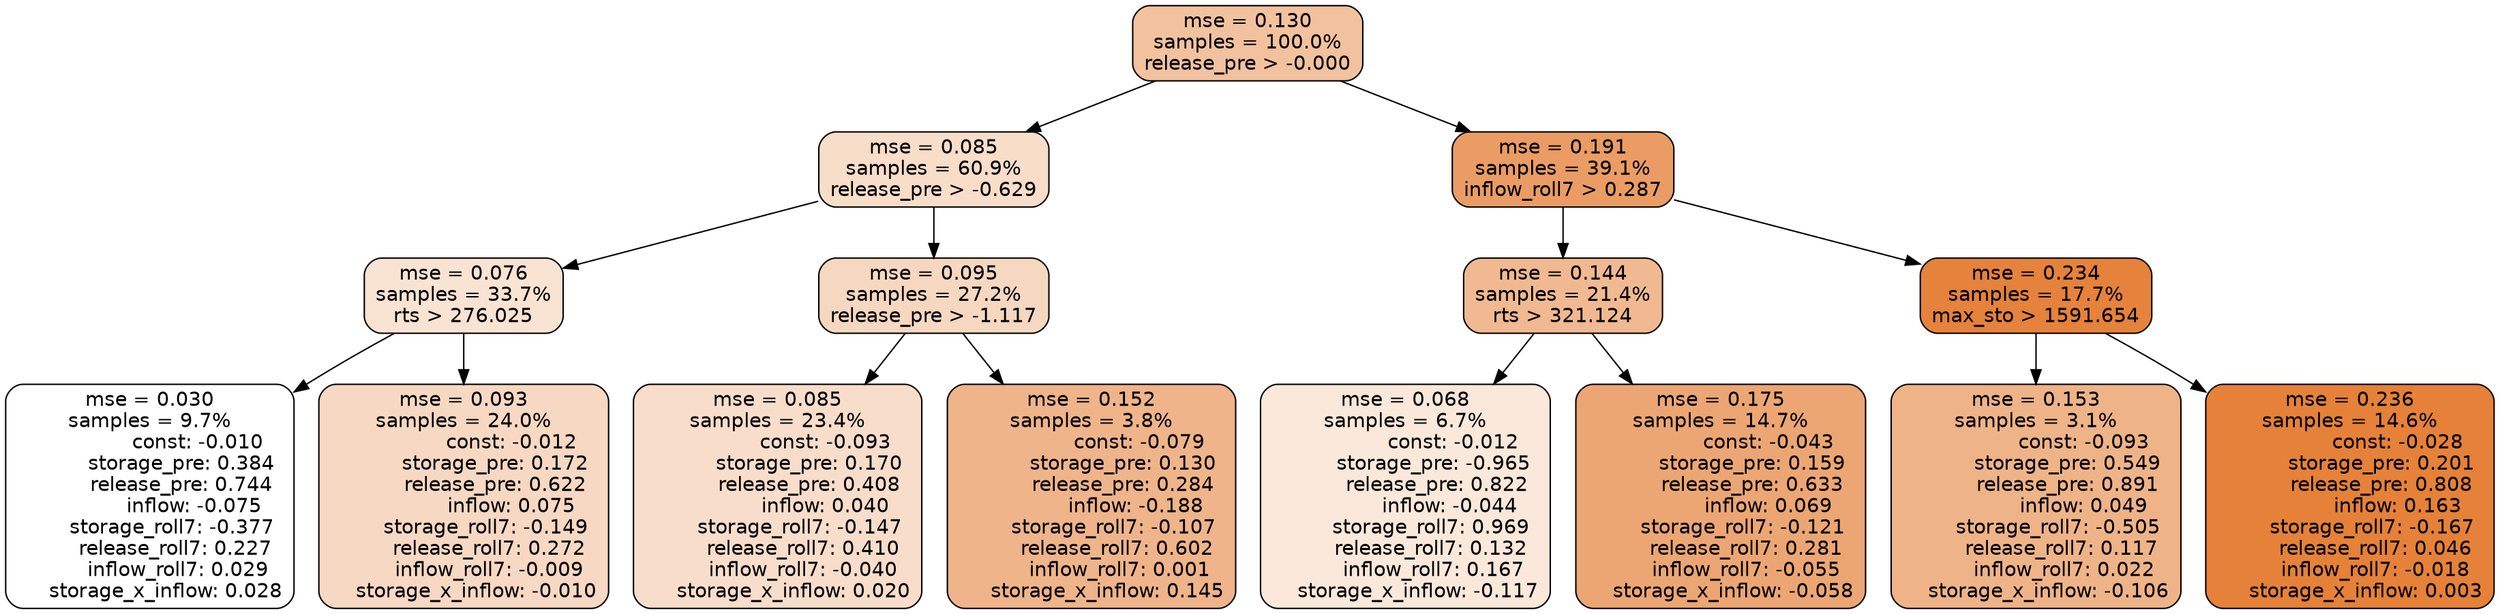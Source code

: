digraph tree {
node [shape=rectangle, style="filled, rounded", color="black", fontname=helvetica] ;
edge [fontname=helvetica] ;
	"0" [label="mse = 0.130
samples = 100.0%
release_pre > -0.000", fillcolor="#f2c29f"]
	"1" [label="mse = 0.085
samples = 60.9%
release_pre > -0.629", fillcolor="#f8ddc9"]
	"8" [label="mse = 0.191
samples = 39.1%
inflow_roll7 > 0.287", fillcolor="#ea9c64"]
	"5" [label="mse = 0.076
samples = 33.7%
rts > 276.025", fillcolor="#f9e3d3"]
	"2" [label="mse = 0.095
samples = 27.2%
release_pre > -1.117", fillcolor="#f6d7c0"]
	"9" [label="mse = 0.144
samples = 21.4%
rts > 321.124", fillcolor="#f0b991"]
	"12" [label="mse = 0.234
samples = 17.7%
max_sto > 1591.654", fillcolor="#e5823b"]
	"7" [label="mse = 0.030
samples = 9.7%
               const: -0.010
          storage_pre: 0.384
          release_pre: 0.744
              inflow: -0.075
       storage_roll7: -0.377
        release_roll7: 0.227
         inflow_roll7: 0.029
     storage_x_inflow: 0.028", fillcolor="#ffffff"]
	"6" [label="mse = 0.093
samples = 24.0%
               const: -0.012
          storage_pre: 0.172
          release_pre: 0.622
               inflow: 0.075
       storage_roll7: -0.149
        release_roll7: 0.272
        inflow_roll7: -0.009
    storage_x_inflow: -0.010", fillcolor="#f7d8c2"]
	"4" [label="mse = 0.085
samples = 23.4%
               const: -0.093
          storage_pre: 0.170
          release_pre: 0.408
               inflow: 0.040
       storage_roll7: -0.147
        release_roll7: 0.410
        inflow_roll7: -0.040
     storage_x_inflow: 0.020", fillcolor="#f8ddca"]
	"3" [label="mse = 0.152
samples = 3.8%
               const: -0.079
          storage_pre: 0.130
          release_pre: 0.284
              inflow: -0.188
       storage_roll7: -0.107
        release_roll7: 0.602
         inflow_roll7: 0.001
     storage_x_inflow: 0.145", fillcolor="#efb48a"]
	"11" [label="mse = 0.068
samples = 6.7%
               const: -0.012
         storage_pre: -0.965
          release_pre: 0.822
              inflow: -0.044
        storage_roll7: 0.969
        release_roll7: 0.132
         inflow_roll7: 0.167
    storage_x_inflow: -0.117", fillcolor="#fae8da"]
	"10" [label="mse = 0.175
samples = 14.7%
               const: -0.043
          storage_pre: 0.159
          release_pre: 0.633
               inflow: 0.069
       storage_roll7: -0.121
        release_roll7: 0.281
        inflow_roll7: -0.055
    storage_x_inflow: -0.058", fillcolor="#eca673"]
	"14" [label="mse = 0.153
samples = 3.1%
               const: -0.093
          storage_pre: 0.549
          release_pre: 0.891
               inflow: 0.049
       storage_roll7: -0.505
        release_roll7: 0.117
         inflow_roll7: 0.022
    storage_x_inflow: -0.106", fillcolor="#efb388"]
	"13" [label="mse = 0.236
samples = 14.6%
               const: -0.028
          storage_pre: 0.201
          release_pre: 0.808
               inflow: 0.163
       storage_roll7: -0.167
        release_roll7: 0.046
        inflow_roll7: -0.018
     storage_x_inflow: 0.003", fillcolor="#e58139"]

	"0" -> "1"
	"0" -> "8"
	"1" -> "2"
	"1" -> "5"
	"8" -> "9"
	"8" -> "12"
	"5" -> "6"
	"5" -> "7"
	"2" -> "3"
	"2" -> "4"
	"9" -> "10"
	"9" -> "11"
	"12" -> "13"
	"12" -> "14"
}